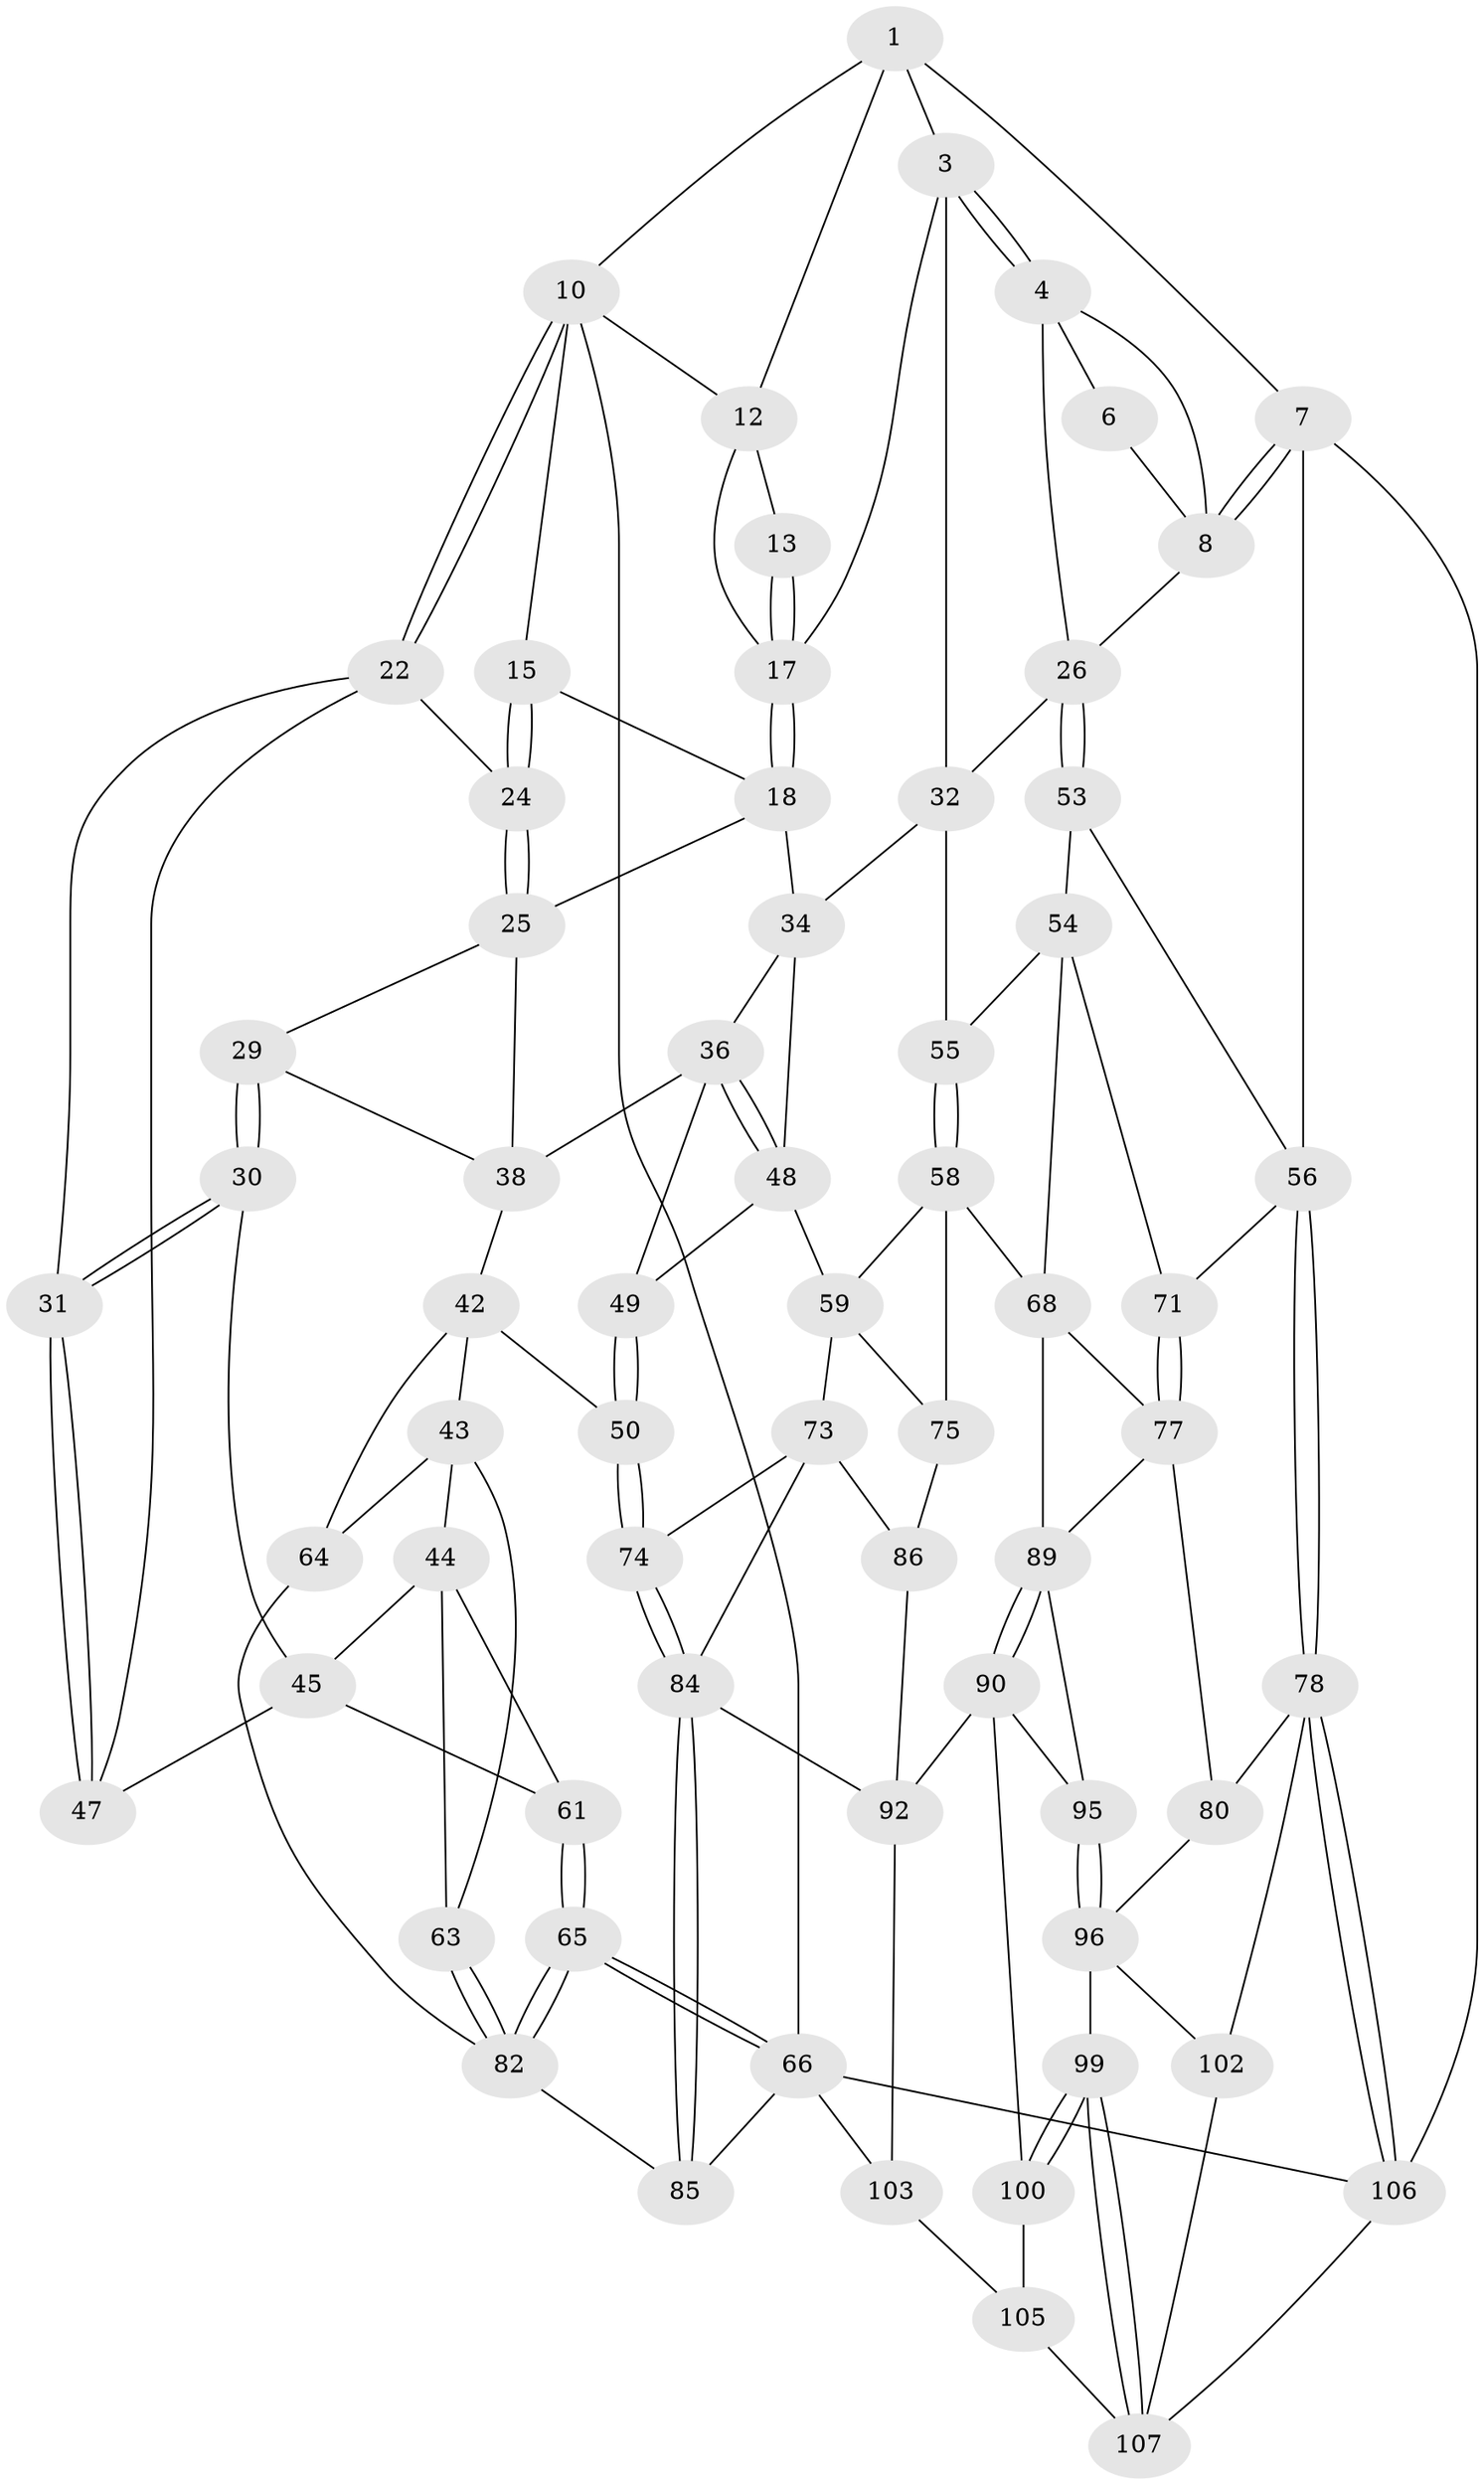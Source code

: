 // Generated by graph-tools (version 1.1) at 2025/52/02/27/25 19:52:43]
// undirected, 66 vertices, 146 edges
graph export_dot {
graph [start="1"]
  node [color=gray90,style=filled];
  1 [pos="+0.9106398494990919+0",super="+2"];
  3 [pos="+0.7382869661510253+0.12795819299487823",super="+20"];
  4 [pos="+0.7639521655613966+0.1548851750528703",super="+5"];
  6 [pos="+0.9064471256987343+0"];
  7 [pos="+1+0.18089907492406088"];
  8 [pos="+1+0.18916162836628234",super="+9"];
  10 [pos="+0+0",super="+11"];
  12 [pos="+0.5197737765939066+0",super="+14"];
  13 [pos="+0.40994033401741725+0.04260334501322188"];
  15 [pos="+0.1952006612266748+0.028133549855042427",super="+16"];
  17 [pos="+0.44704827469040176+0.16486599540404617",super="+21"];
  18 [pos="+0.382784023492504+0.2221259147698948",super="+19"];
  22 [pos="+0+0",super="+23"];
  24 [pos="+0.19382074750458675+0.044861781696514086"];
  25 [pos="+0.2632667239392472+0.15549530722969526",super="+28"];
  26 [pos="+0.828573978590475+0.32549081665604757",super="+27"];
  29 [pos="+0.1703157980772245+0.27321768919679906",super="+40"];
  30 [pos="+0+0.2353255454641687",super="+41"];
  31 [pos="+0+0.22738873746241445"];
  32 [pos="+0.5712248504931113+0.3520356646816757",super="+33"];
  34 [pos="+0.5295431620802871+0.3677258800924184",super="+35"];
  36 [pos="+0.29957086315479575+0.36616149145231064",super="+37"];
  38 [pos="+0.2250855482621554+0.37329842561618864",super="+39"];
  42 [pos="+0.1574281375774297+0.43975557796302045",super="+51"];
  43 [pos="+0.117805749894751+0.45438441564893334",super="+62"];
  44 [pos="+0.09711256671248138+0.4531132783377299",super="+60"];
  45 [pos="+0.08027032103625013+0.44366924242403377",super="+46"];
  47 [pos="+0+0.23286178411509095"];
  48 [pos="+0.36487998869424976+0.4299491680217699",super="+52"];
  49 [pos="+0.30548781641206185+0.5462042666934648"];
  50 [pos="+0.28197994839705265+0.5832697216082343"];
  53 [pos="+0.8479490119178787+0.3889880559474265"];
  54 [pos="+0.6835274909636455+0.4926875248750907",super="+67"];
  55 [pos="+0.5490930077865283+0.4127491553014601"];
  56 [pos="+1+0.6242990929121618",super="+57"];
  58 [pos="+0.5205909328872339+0.4737771748521237",super="+70"];
  59 [pos="+0.5064034646677511+0.4790633501036135",super="+72"];
  61 [pos="+0+0.5809375315836369"];
  63 [pos="+0.10098962312045305+0.6135893037037196"];
  64 [pos="+0.13061977568165306+0.6229384008336264"];
  65 [pos="+0+0.7444457254068251"];
  66 [pos="+0+1",super="+101"];
  68 [pos="+0.6268506564766686+0.6372325272096843",super="+69"];
  71 [pos="+0.7385794326923157+0.5547599891786967"];
  73 [pos="+0.3327223015946154+0.6354120920977012",super="+87"];
  74 [pos="+0.2904692018068346+0.5973033610032863"];
  75 [pos="+0.537914540683695+0.6290010099012965",super="+76"];
  77 [pos="+0.7896130564708798+0.6456567880619277",super="+81"];
  78 [pos="+1+0.6345843390427863",super="+79"];
  80 [pos="+0.8872452873881035+0.6964750555194779"];
  82 [pos="+0.02398864036185116+0.7156908781628738",super="+83"];
  84 [pos="+0.16399023993599698+0.8107897400226439",super="+94"];
  85 [pos="+0.1616374165762332+0.8121869419485884"];
  86 [pos="+0.4413886271766794+0.7571865347200499",super="+88"];
  89 [pos="+0.5935909974159906+0.6908126829376349",super="+93"];
  90 [pos="+0.5942913511840943+0.7165728290141156",super="+91"];
  92 [pos="+0.4920462487533949+0.8373185224390142",super="+97"];
  95 [pos="+0.6801733171415917+0.7984772550107821"];
  96 [pos="+0.6903613462034429+0.8129584734646569",super="+98"];
  99 [pos="+0.6447732375335293+0.8933433908828916"];
  100 [pos="+0.540107608931793+0.863583353251707",super="+104"];
  102 [pos="+0.8281129556682743+0.9220891826737491"];
  103 [pos="+0.2682755520702281+1"];
  105 [pos="+0.46685435698308564+1",super="+108"];
  106 [pos="+1+1"];
  107 [pos="+0.6521158680549103+1",super="+109"];
  1 -- 7;
  1 -- 10;
  1 -- 3;
  1 -- 12;
  3 -- 4;
  3 -- 4;
  3 -- 32;
  3 -- 17;
  4 -- 8;
  4 -- 6;
  4 -- 26;
  6 -- 8;
  7 -- 8;
  7 -- 8;
  7 -- 56;
  7 -- 106;
  8 -- 26;
  10 -- 22;
  10 -- 22;
  10 -- 66;
  10 -- 12;
  10 -- 15;
  12 -- 13;
  12 -- 17;
  13 -- 17;
  13 -- 17;
  15 -- 24;
  15 -- 24;
  15 -- 18;
  17 -- 18;
  17 -- 18;
  18 -- 34;
  18 -- 25;
  22 -- 47;
  22 -- 24;
  22 -- 31;
  24 -- 25;
  24 -- 25;
  25 -- 29;
  25 -- 38;
  26 -- 53;
  26 -- 53;
  26 -- 32;
  29 -- 30 [weight=2];
  29 -- 30;
  29 -- 38;
  30 -- 31;
  30 -- 31;
  30 -- 45;
  31 -- 47;
  31 -- 47;
  32 -- 34;
  32 -- 55;
  34 -- 48;
  34 -- 36;
  36 -- 48;
  36 -- 48;
  36 -- 49;
  36 -- 38;
  38 -- 42;
  42 -- 43;
  42 -- 64;
  42 -- 50;
  43 -- 44;
  43 -- 64;
  43 -- 63;
  44 -- 45;
  44 -- 61;
  44 -- 63;
  45 -- 61;
  45 -- 47;
  48 -- 49;
  48 -- 59;
  49 -- 50;
  49 -- 50;
  50 -- 74;
  50 -- 74;
  53 -- 54;
  53 -- 56;
  54 -- 55;
  54 -- 68;
  54 -- 71;
  55 -- 58;
  55 -- 58;
  56 -- 78;
  56 -- 78;
  56 -- 71;
  58 -- 59;
  58 -- 75;
  58 -- 68;
  59 -- 73;
  59 -- 75;
  61 -- 65;
  61 -- 65;
  63 -- 82;
  63 -- 82;
  64 -- 82;
  65 -- 66;
  65 -- 66;
  65 -- 82;
  65 -- 82;
  66 -- 106;
  66 -- 85;
  66 -- 103;
  68 -- 77;
  68 -- 89;
  71 -- 77;
  71 -- 77;
  73 -- 74;
  73 -- 86;
  73 -- 84;
  74 -- 84;
  74 -- 84;
  75 -- 86 [weight=2];
  77 -- 80;
  77 -- 89;
  78 -- 106;
  78 -- 106;
  78 -- 80;
  78 -- 102;
  80 -- 96;
  82 -- 85;
  84 -- 85;
  84 -- 85;
  84 -- 92;
  86 -- 92;
  89 -- 90;
  89 -- 90;
  89 -- 95;
  90 -- 95;
  90 -- 100;
  90 -- 92;
  92 -- 103;
  95 -- 96;
  95 -- 96;
  96 -- 99;
  96 -- 102;
  99 -- 100;
  99 -- 100;
  99 -- 107;
  99 -- 107;
  100 -- 105 [weight=2];
  102 -- 107;
  103 -- 105;
  105 -- 107;
  106 -- 107;
}
